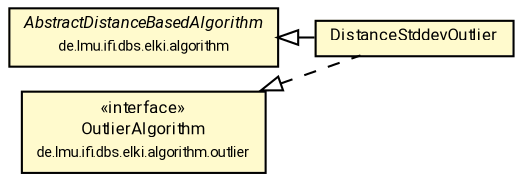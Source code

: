 #!/usr/local/bin/dot
#
# Class diagram 
# Generated by UMLGraph version R5_7_2-60-g0e99a6 (http://www.spinellis.gr/umlgraph/)
#

digraph G {
	graph [fontnames="svg"]
	edge [fontname="Roboto",fontsize=7,labelfontname="Roboto",labelfontsize=7,color="black"];
	node [fontname="Roboto",fontcolor="black",fontsize=8,shape=plaintext,margin=0,width=0,height=0];
	nodesep=0.15;
	ranksep=0.25;
	rankdir=LR;
	// de.lmu.ifi.dbs.elki.algorithm.AbstractDistanceBasedAlgorithm<O, R extends de.lmu.ifi.dbs.elki.result.Result>
	c3431093 [label=<<table title="de.lmu.ifi.dbs.elki.algorithm.AbstractDistanceBasedAlgorithm" border="0" cellborder="1" cellspacing="0" cellpadding="2" bgcolor="LemonChiffon" href="../../de/lmu/ifi/dbs/elki/algorithm/AbstractDistanceBasedAlgorithm.html" target="_parent">
		<tr><td><table border="0" cellspacing="0" cellpadding="1">
		<tr><td align="center" balign="center"> <font face="Roboto"><i>AbstractDistanceBasedAlgorithm</i></font> </td></tr>
		<tr><td align="center" balign="center"> <font face="Roboto" point-size="7.0">de.lmu.ifi.dbs.elki.algorithm</font> </td></tr>
		</table></td></tr>
		</table>>, URL="../../de/lmu/ifi/dbs/elki/algorithm/AbstractDistanceBasedAlgorithm.html"];
	// de.lmu.ifi.dbs.elki.algorithm.outlier.OutlierAlgorithm
	c3432975 [label=<<table title="de.lmu.ifi.dbs.elki.algorithm.outlier.OutlierAlgorithm" border="0" cellborder="1" cellspacing="0" cellpadding="2" bgcolor="LemonChiffon" href="../../de/lmu/ifi/dbs/elki/algorithm/outlier/OutlierAlgorithm.html" target="_parent">
		<tr><td><table border="0" cellspacing="0" cellpadding="1">
		<tr><td align="center" balign="center"> &#171;interface&#187; </td></tr>
		<tr><td align="center" balign="center"> <font face="Roboto">OutlierAlgorithm</font> </td></tr>
		<tr><td align="center" balign="center"> <font face="Roboto" point-size="7.0">de.lmu.ifi.dbs.elki.algorithm.outlier</font> </td></tr>
		</table></td></tr>
		</table>>, URL="../../de/lmu/ifi/dbs/elki/algorithm/outlier/OutlierAlgorithm.html"];
	// tutorial.outlier.DistanceStddevOutlier<O>
	c3433148 [label=<<table title="tutorial.outlier.DistanceStddevOutlier" border="0" cellborder="1" cellspacing="0" cellpadding="2" bgcolor="lemonChiffon" href="DistanceStddevOutlier.html" target="_parent">
		<tr><td><table border="0" cellspacing="0" cellpadding="1">
		<tr><td align="center" balign="center"> <font face="Roboto">DistanceStddevOutlier</font> </td></tr>
		</table></td></tr>
		</table>>, URL="DistanceStddevOutlier.html"];
	// tutorial.outlier.DistanceStddevOutlier<O> extends de.lmu.ifi.dbs.elki.algorithm.AbstractDistanceBasedAlgorithm<O, R extends de.lmu.ifi.dbs.elki.result.Result>
	c3431093 -> c3433148 [arrowtail=empty,dir=back,weight=10];
	// tutorial.outlier.DistanceStddevOutlier<O> implements de.lmu.ifi.dbs.elki.algorithm.outlier.OutlierAlgorithm
	c3432975 -> c3433148 [arrowtail=empty,style=dashed,dir=back,weight=9];
}

